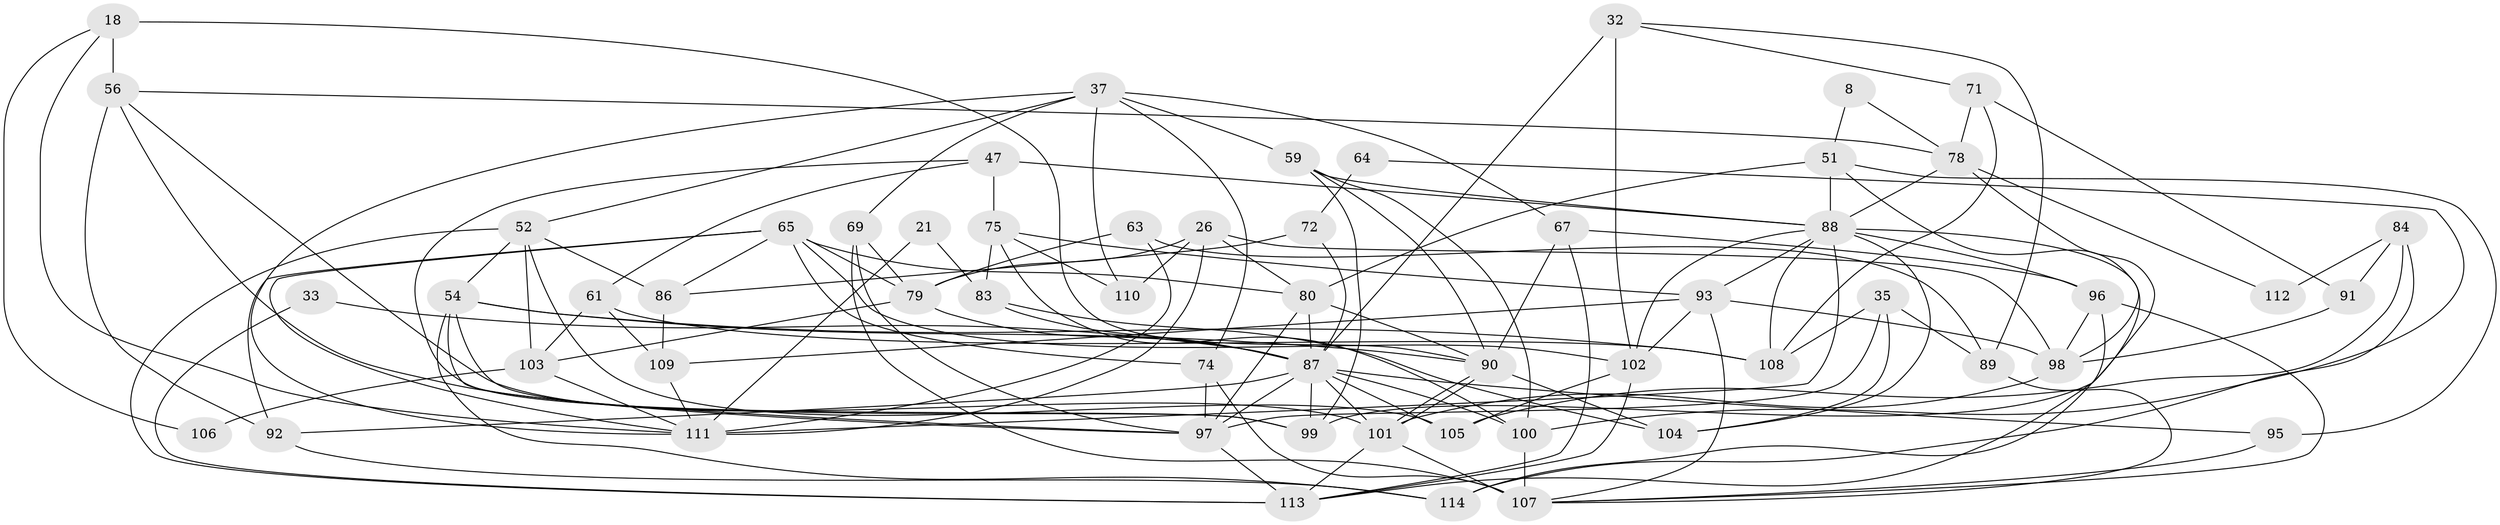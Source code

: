 // original degree distribution, {4: 0.2631578947368421, 3: 0.2894736842105263, 6: 0.10526315789473684, 2: 0.11403508771929824, 5: 0.19298245614035087, 7: 0.02631578947368421, 8: 0.008771929824561403}
// Generated by graph-tools (version 1.1) at 2025/50/03/09/25 04:50:35]
// undirected, 57 vertices, 141 edges
graph export_dot {
graph [start="1"]
  node [color=gray90,style=filled];
  8;
  18;
  21;
  26;
  32;
  33;
  35;
  37 [super="+12"];
  47;
  51 [super="+36"];
  52 [super="+38"];
  54 [super="+50+13+16"];
  56 [super="+49"];
  59 [super="+10+53"];
  61;
  63;
  64;
  65 [super="+20+42"];
  67;
  69 [super="+55"];
  71 [super="+57"];
  72;
  74;
  75;
  78;
  79 [super="+5+24"];
  80 [super="+62"];
  83;
  84;
  86 [super="+45"];
  87 [super="+25+66+44"];
  88 [super="+4+77+9+68"];
  89;
  90 [super="+1+58"];
  91;
  92;
  93 [super="+41"];
  95;
  96 [super="+11"];
  97 [super="+17+29+73+43"];
  98 [super="+31"];
  99 [super="+27"];
  100 [super="+76"];
  101 [super="+82"];
  102 [super="+3"];
  103;
  104 [super="+94"];
  105 [super="+60"];
  106;
  107 [super="+70"];
  108 [super="+48"];
  109;
  110;
  111 [super="+85+81"];
  112;
  113 [super="+28"];
  114 [super="+46"];
  8 -- 51;
  8 -- 78;
  18 -- 56 [weight=2];
  18 -- 106;
  18 -- 111;
  18 -- 90;
  21 -- 83;
  21 -- 111;
  26 -- 80 [weight=2];
  26 -- 110;
  26 -- 79;
  26 -- 98;
  26 -- 111;
  32 -- 89;
  32 -- 71;
  32 -- 102;
  32 -- 87 [weight=2];
  33 -- 113;
  33 -- 87;
  35 -- 97;
  35 -- 89;
  35 -- 108;
  35 -- 104;
  37 -- 74;
  37 -- 110;
  37 -- 52 [weight=2];
  37 -- 111;
  37 -- 67;
  37 -- 69;
  37 -- 59;
  47 -- 75;
  47 -- 61;
  47 -- 99;
  47 -- 88 [weight=2];
  51 -- 80;
  51 -- 88 [weight=3];
  51 -- 98;
  51 -- 95;
  52 -- 103;
  52 -- 113 [weight=2];
  52 -- 54;
  52 -- 105;
  52 -- 86;
  54 -- 97 [weight=2];
  54 -- 108;
  54 -- 99 [weight=2];
  54 -- 114;
  54 -- 90;
  56 -- 92;
  56 -- 78;
  56 -- 97;
  56 -- 101;
  59 -- 100;
  59 -- 99;
  59 -- 88;
  59 -- 90;
  61 -- 103;
  61 -- 109;
  61 -- 108;
  63 -- 89;
  63 -- 79;
  63 -- 111;
  64 -- 72;
  64 -- 100;
  65 -- 92;
  65 -- 102 [weight=3];
  65 -- 79;
  65 -- 80;
  65 -- 74;
  65 -- 111;
  65 -- 86;
  67 -- 113;
  67 -- 96;
  67 -- 90;
  69 -- 97 [weight=3];
  69 -- 79 [weight=2];
  69 -- 107 [weight=2];
  71 -- 91;
  71 -- 108;
  71 -- 78;
  72 -- 86;
  72 -- 87;
  74 -- 107;
  74 -- 97;
  75 -- 83;
  75 -- 100;
  75 -- 110;
  75 -- 93;
  78 -- 99 [weight=2];
  78 -- 112;
  78 -- 88;
  79 -- 103;
  79 -- 87;
  80 -- 90;
  80 -- 97;
  80 -- 87;
  83 -- 87 [weight=2];
  83 -- 104;
  84 -- 105;
  84 -- 114 [weight=2];
  84 -- 91;
  84 -- 112;
  86 -- 109;
  87 -- 105 [weight=3];
  87 -- 101 [weight=2];
  87 -- 97 [weight=3];
  87 -- 92;
  87 -- 100;
  87 -- 95;
  87 -- 99;
  88 -- 111 [weight=3];
  88 -- 102;
  88 -- 96;
  88 -- 104;
  88 -- 113;
  88 -- 108;
  88 -- 93;
  89 -- 107;
  90 -- 101;
  90 -- 101;
  90 -- 104 [weight=2];
  91 -- 98;
  92 -- 114;
  93 -- 102;
  93 -- 98;
  93 -- 107;
  93 -- 109;
  95 -- 107;
  96 -- 114;
  96 -- 107;
  96 -- 98;
  97 -- 113;
  98 -- 101;
  100 -- 107 [weight=2];
  101 -- 113;
  101 -- 107;
  102 -- 105 [weight=2];
  102 -- 113;
  103 -- 106;
  103 -- 111;
  109 -- 111;
}
